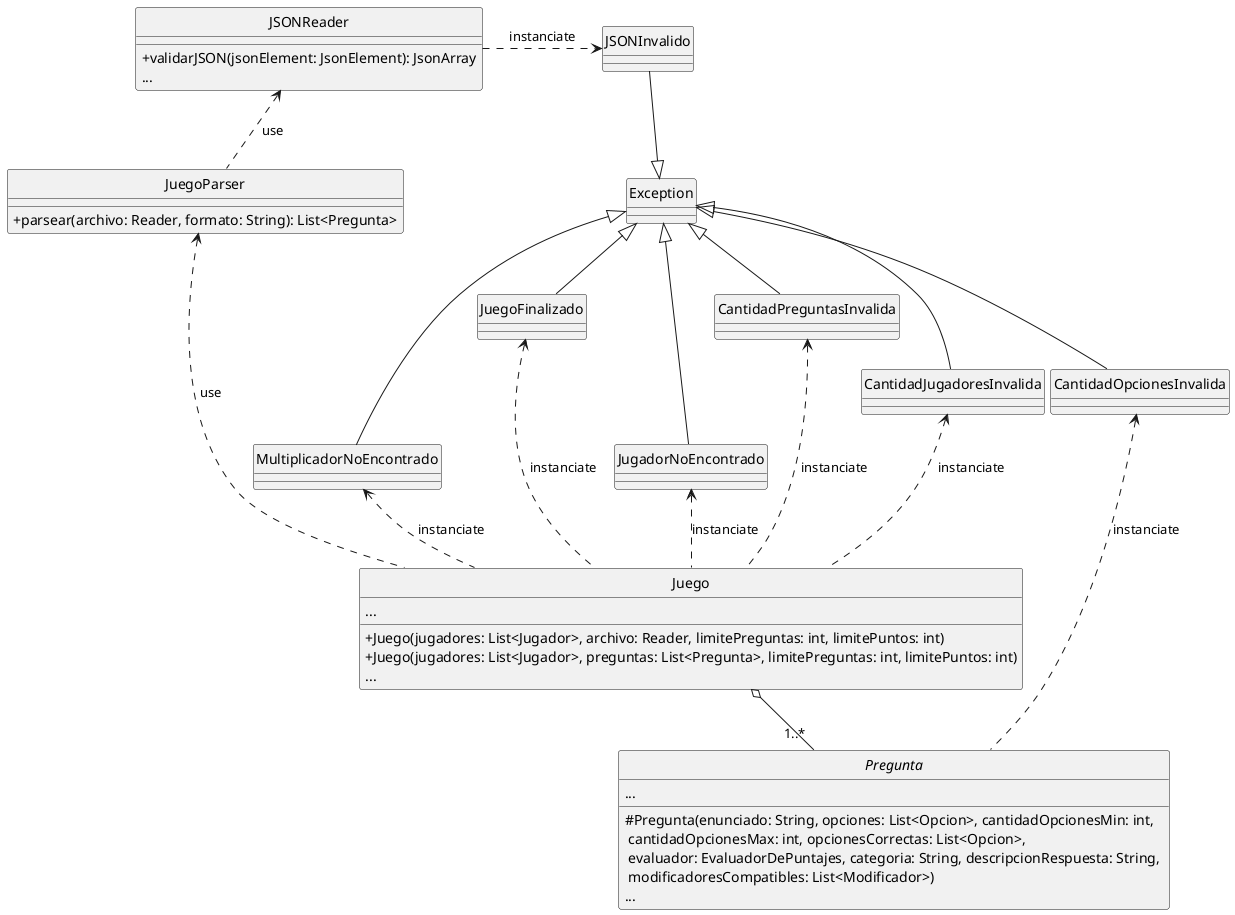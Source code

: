 @startuml

hide circle
skinparam classAttributeIconSize 0
skinparam monochrome true

class Juego {
    ...
    + Juego(jugadores: List<Jugador>, archivo: Reader, limitePreguntas: int, limitePuntos: int)
    + Juego(jugadores: List<Jugador>, preguntas: List<Pregunta>, limitePreguntas: int, limitePuntos: int)
    {method}...
}

abstract Pregunta {
    ...
# Pregunta(enunciado: String, opciones: List<Opcion>, cantidadOpcionesMin: int, \n cantidadOpcionesMax: int, opcionesCorrectas: List<Opcion>, \n evaluador: EvaluadorDePuntajes, categoria: String, descripcionRespuesta: String, \n modificadoresCompatibles: List<Modificador>)
    {method} ...
}

class JuegoParser {
    + parsear(archivo: Reader, formato: String): List<Pregunta>
}

class JSONReader {
    + validarJSON(jsonElement: JsonElement): JsonArray
    {method} ...
}

exception CantidadJugadoresInvalida
exception CantidadOpcionesInvalida
exception CantidadPreguntasInvalida
exception Exception

Juego o-down- "1..*" Pregunta
Juego .up.> CantidadJugadoresInvalida : "instanciate"
Juego ..up.> CantidadPreguntasInvalida : "instanciate"
Juego .up.> JugadorNoEncontrado : "instanciate"
Juego ..up.> JuegoFinalizado : "instanciate"
Juego .up.> MultiplicadorNoEncontrado : "instanciate"
Pregunta .up.> CantidadOpcionesInvalida : "instanciate"
Juego ..up..> JuegoParser : "use"
JuegoParser .up.> JSONReader : "use"
JSONReader .right.> JSONInvalido : "instanciate"

CantidadJugadoresInvalida -up-|> Exception
CantidadOpcionesInvalida -up-|> Exception
CantidadPreguntasInvalida -up-|> Exception
Exception <|--- JugadorNoEncontrado
Exception <|-- JuegoFinalizado
Exception <|--- MultiplicadorNoEncontrado
JSONInvalido -down-|> Exception


@enduml
